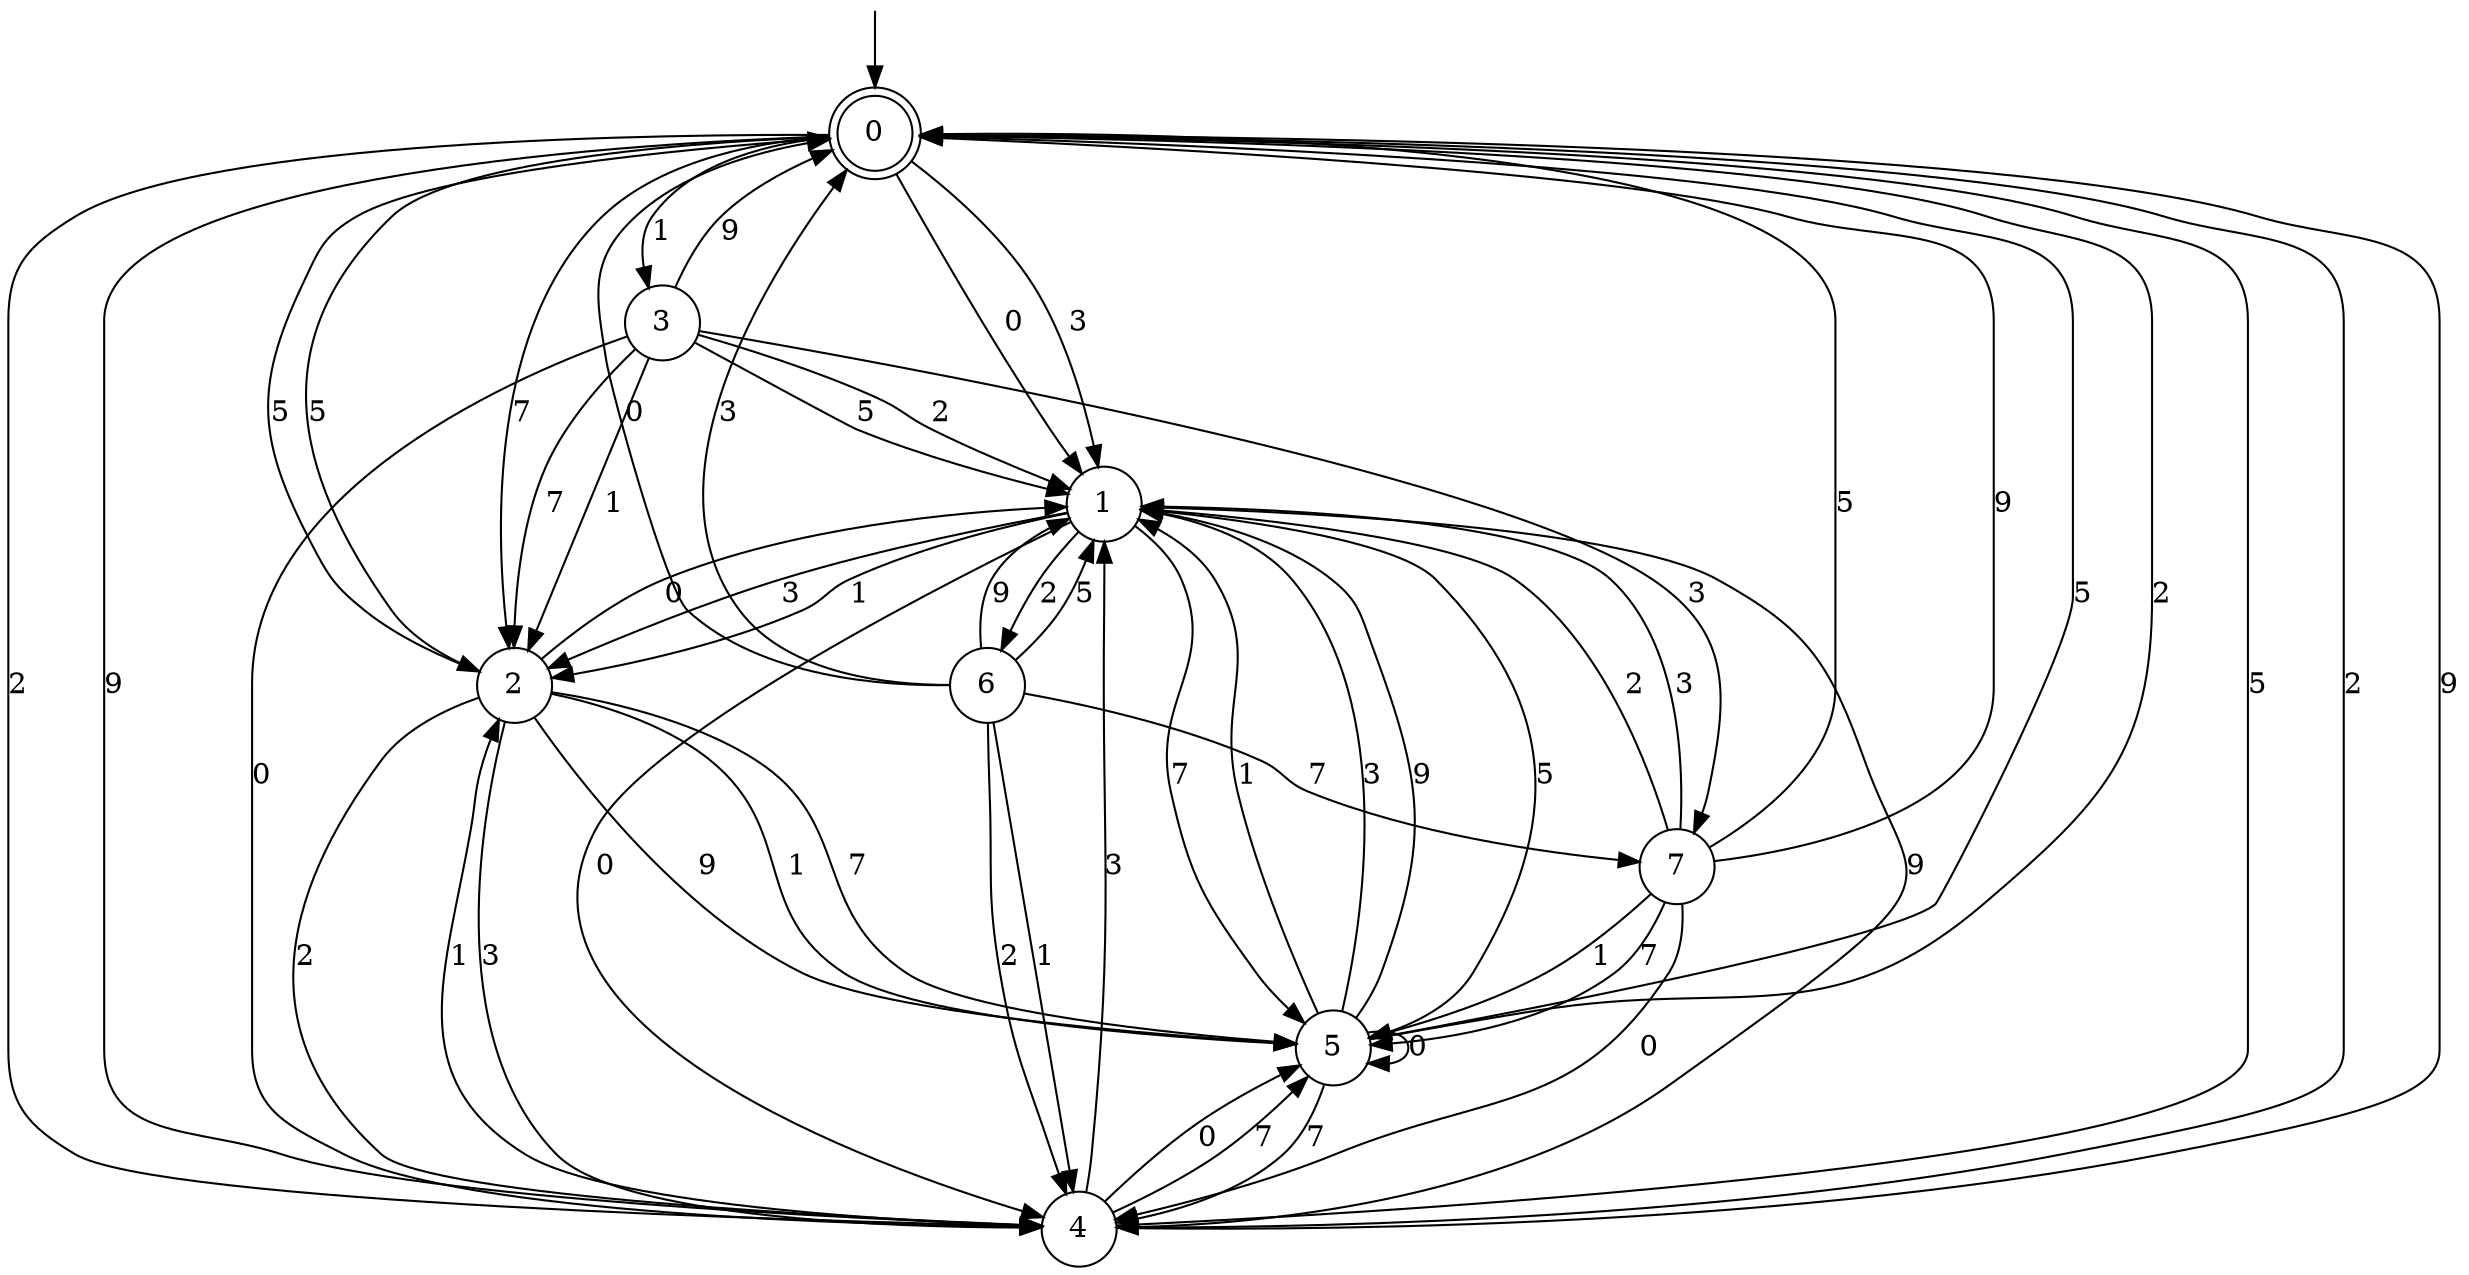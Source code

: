 digraph g {

	s0 [shape="doublecircle" label="0"];
	s1 [shape="circle" label="1"];
	s2 [shape="circle" label="2"];
	s3 [shape="circle" label="3"];
	s4 [shape="circle" label="4"];
	s5 [shape="circle" label="5"];
	s6 [shape="circle" label="6"];
	s7 [shape="circle" label="7"];
	s0 -> s1 [label="0"];
	s0 -> s2 [label="5"];
	s0 -> s1 [label="3"];
	s0 -> s3 [label="1"];
	s0 -> s2 [label="7"];
	s0 -> s4 [label="2"];
	s0 -> s4 [label="9"];
	s1 -> s4 [label="0"];
	s1 -> s5 [label="5"];
	s1 -> s2 [label="3"];
	s1 -> s2 [label="1"];
	s1 -> s5 [label="7"];
	s1 -> s6 [label="2"];
	s1 -> s4 [label="9"];
	s2 -> s1 [label="0"];
	s2 -> s0 [label="5"];
	s2 -> s4 [label="3"];
	s2 -> s5 [label="1"];
	s2 -> s5 [label="7"];
	s2 -> s4 [label="2"];
	s2 -> s5 [label="9"];
	s3 -> s4 [label="0"];
	s3 -> s1 [label="5"];
	s3 -> s7 [label="3"];
	s3 -> s2 [label="1"];
	s3 -> s2 [label="7"];
	s3 -> s1 [label="2"];
	s3 -> s0 [label="9"];
	s4 -> s5 [label="0"];
	s4 -> s0 [label="5"];
	s4 -> s1 [label="3"];
	s4 -> s2 [label="1"];
	s4 -> s5 [label="7"];
	s4 -> s0 [label="2"];
	s4 -> s0 [label="9"];
	s5 -> s5 [label="0"];
	s5 -> s0 [label="5"];
	s5 -> s1 [label="3"];
	s5 -> s1 [label="1"];
	s5 -> s4 [label="7"];
	s5 -> s0 [label="2"];
	s5 -> s1 [label="9"];
	s6 -> s0 [label="0"];
	s6 -> s1 [label="5"];
	s6 -> s0 [label="3"];
	s6 -> s4 [label="1"];
	s6 -> s7 [label="7"];
	s6 -> s4 [label="2"];
	s6 -> s1 [label="9"];
	s7 -> s4 [label="0"];
	s7 -> s0 [label="5"];
	s7 -> s1 [label="3"];
	s7 -> s5 [label="1"];
	s7 -> s5 [label="7"];
	s7 -> s1 [label="2"];
	s7 -> s0 [label="9"];

__start0 [label="" shape="none" width="0" height="0"];
__start0 -> s0;

}
